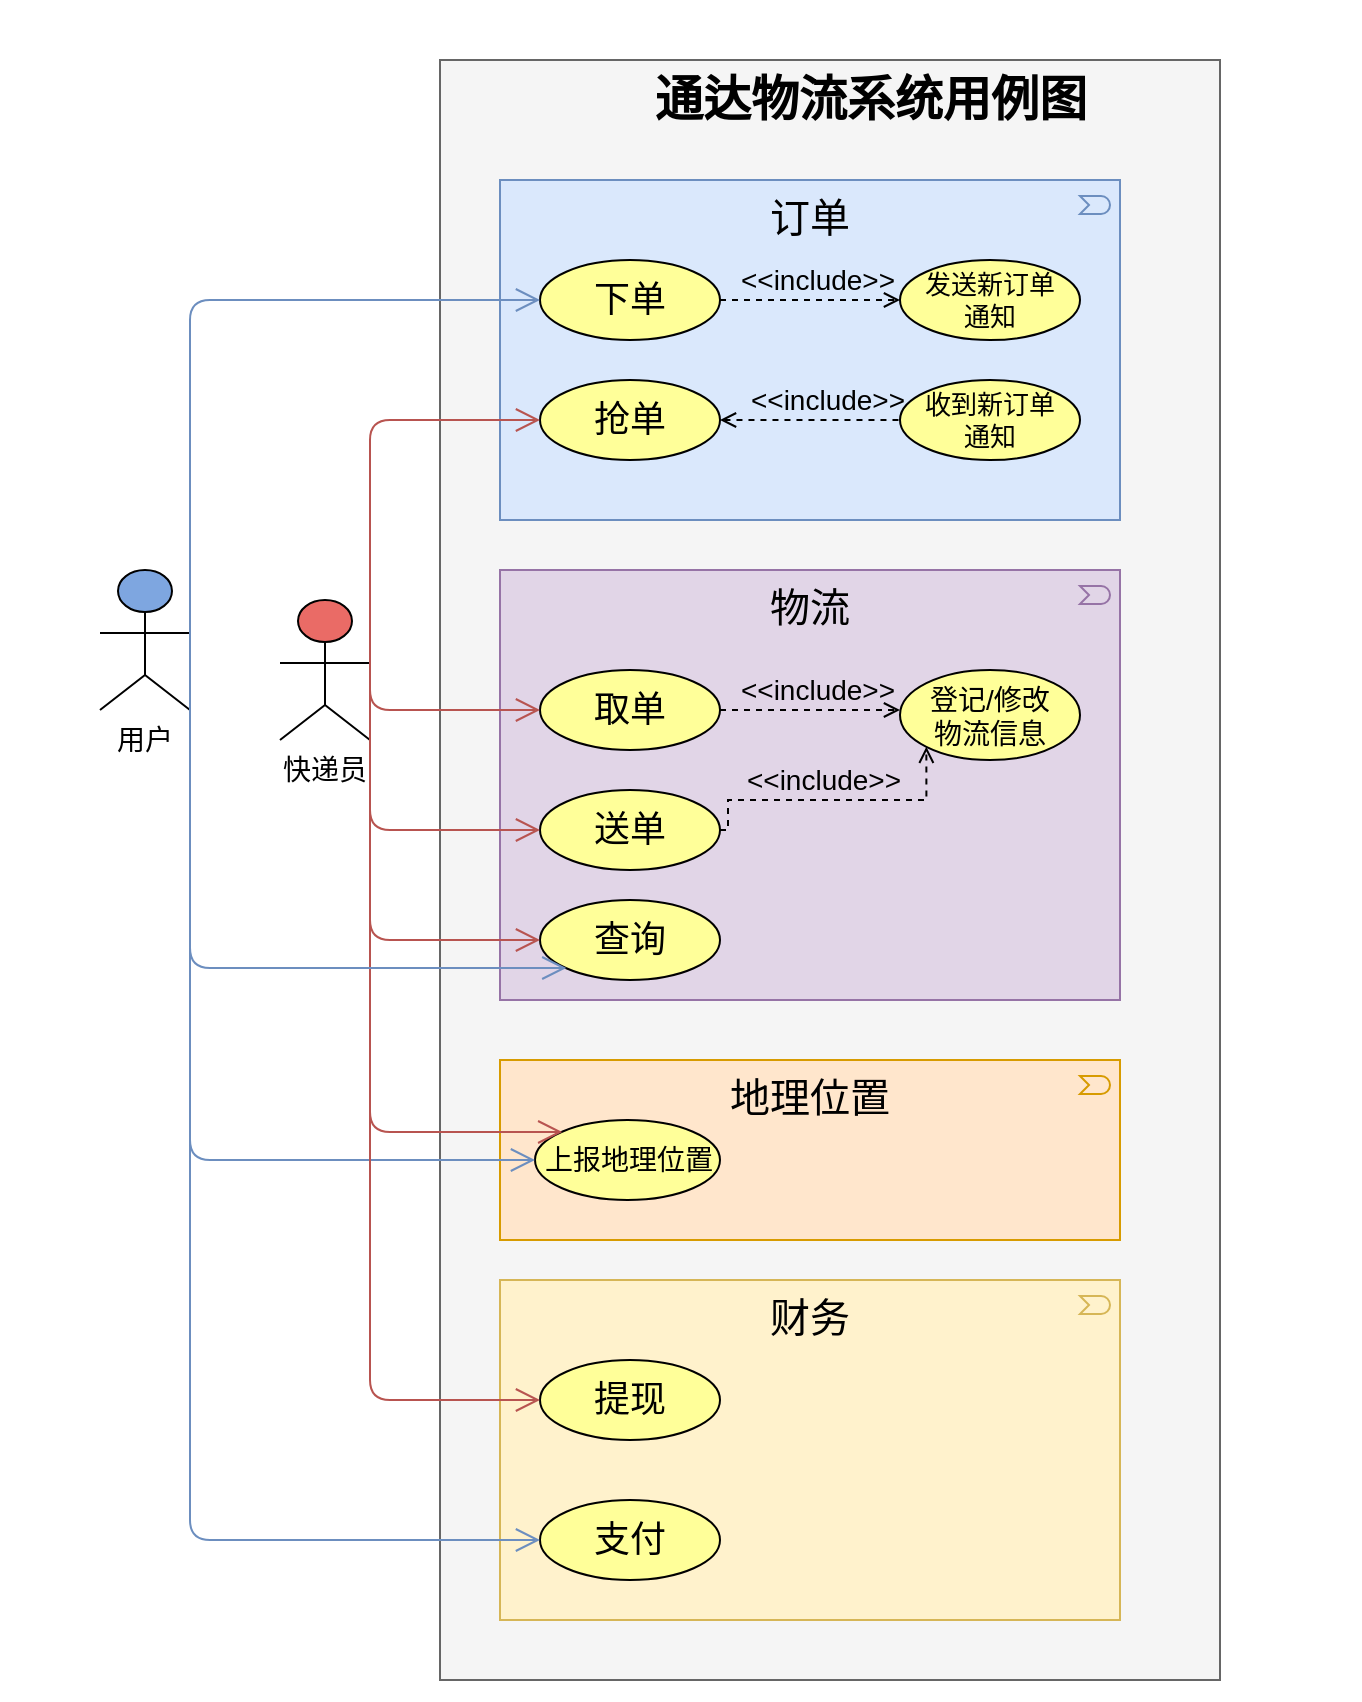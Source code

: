 <mxfile version="13.6.2" type="device"><diagram id="6I0OCvxSQrVGMHxT2VVA" name="Page-1"><mxGraphModel dx="1038" dy="641" grid="1" gridSize="10" guides="1" tooltips="1" connect="1" arrows="1" fold="1" page="1" pageScale="1" pageWidth="850" pageHeight="1100" math="0" shadow="0"><root><mxCell id="0"/><mxCell id="1" parent="0"/><mxCell id="8pRNfY_IsPI3rUzJ7Hxp-82" value="" style="whiteSpace=wrap;html=1;strokeWidth=1;fontSize=14;strokeColor=none;" vertex="1" parent="1"><mxGeometry x="10" y="130" width="680" height="850" as="geometry"/></mxCell><mxCell id="dKdSaXE48SgPbhcamS2K-32" value="" style="whiteSpace=wrap;html=1;strokeWidth=1;fontSize=14;fillColor=#f5f5f5;strokeColor=#666666;fontColor=#333333;" parent="1" vertex="1"><mxGeometry x="230" y="160" width="390" height="810" as="geometry"/></mxCell><mxCell id="dKdSaXE48SgPbhcamS2K-33" value="订单" style="html=1;whiteSpace=wrap;shape=mxgraph.archimate3.application;appType=event;archiType=square;fontSize=20;verticalAlign=top;fillColor=#dae8fc;strokeColor=#6c8ebf;" parent="1" vertex="1"><mxGeometry x="260" y="220" width="310" height="170" as="geometry"/></mxCell><mxCell id="dKdSaXE48SgPbhcamS2K-62" value="用户" style="html=1;whiteSpace=wrap;shape=mxgraph.archimate3.actor;fontSize=14;horizontal=1;fontStyle=0;verticalAlign=top;align=center;labelPosition=center;verticalLabelPosition=bottom;fillColor=#7EA6E0;" parent="1" vertex="1"><mxGeometry x="60" y="415" width="45" height="70" as="geometry"/></mxCell><mxCell id="dKdSaXE48SgPbhcamS2K-63" value="通达物流系统用例图" style="text;strokeColor=none;fillColor=none;html=1;fontSize=24;fontStyle=1;verticalAlign=middle;align=center;" parent="1" vertex="1"><mxGeometry x="240" y="160" width="410" height="40" as="geometry"/></mxCell><mxCell id="8pRNfY_IsPI3rUzJ7Hxp-50" value="" style="edgeStyle=orthogonalEdgeStyle;rounded=0;orthogonalLoop=1;jettySize=auto;html=1;dashed=1;startArrow=none;startFill=0;endArrow=open;endFill=0;fontSize=14;exitX=1;exitY=0.5;exitDx=0;exitDy=0;entryX=0;entryY=0.5;entryDx=0;entryDy=0;" edge="1" parent="1" source="8pRNfY_IsPI3rUzJ7Hxp-10" target="8pRNfY_IsPI3rUzJ7Hxp-33"><mxGeometry relative="1" as="geometry"/></mxCell><mxCell id="8pRNfY_IsPI3rUzJ7Hxp-10" value="下单" style="ellipse;whiteSpace=wrap;html=1;fillColor=#FFFF99;metaEdit=0;fontSize=18;" vertex="1" parent="1"><mxGeometry x="280" y="260" width="90" height="40" as="geometry"/></mxCell><mxCell id="8pRNfY_IsPI3rUzJ7Hxp-13" value="财务" style="html=1;whiteSpace=wrap;fillColor=#fff2cc;shape=mxgraph.archimate3.application;appType=event;archiType=square;fontSize=20;verticalAlign=top;strokeColor=#d6b656;" vertex="1" parent="1"><mxGeometry x="260" y="770" width="310" height="170" as="geometry"/></mxCell><mxCell id="8pRNfY_IsPI3rUzJ7Hxp-14" value="支付" style="ellipse;whiteSpace=wrap;html=1;fillColor=#FFFF99;metaEdit=0;fontSize=18;" vertex="1" parent="1"><mxGeometry x="280" y="880" width="90" height="40" as="geometry"/></mxCell><mxCell id="8pRNfY_IsPI3rUzJ7Hxp-15" value="提现" style="ellipse;whiteSpace=wrap;html=1;fillColor=#FFFF99;metaEdit=0;fontSize=18;" vertex="1" parent="1"><mxGeometry x="280" y="810" width="90" height="40" as="geometry"/></mxCell><mxCell id="8pRNfY_IsPI3rUzJ7Hxp-16" value="物流" style="html=1;whiteSpace=wrap;fillColor=#e1d5e7;shape=mxgraph.archimate3.application;appType=event;archiType=square;fontSize=20;verticalAlign=top;strokeColor=#9673a6;" vertex="1" parent="1"><mxGeometry x="260" y="415" width="310" height="215" as="geometry"/></mxCell><mxCell id="8pRNfY_IsPI3rUzJ7Hxp-20" value="快递员" style="html=1;whiteSpace=wrap;shape=mxgraph.archimate3.actor;fontSize=14;horizontal=1;fontStyle=0;verticalAlign=top;align=center;labelPosition=center;verticalLabelPosition=bottom;fillColor=#EA6B66;" vertex="1" parent="1"><mxGeometry x="150" y="430" width="45" height="70" as="geometry"/></mxCell><mxCell id="8pRNfY_IsPI3rUzJ7Hxp-21" style="edgeStyle=elbowEdgeStyle;rounded=1;elbow=vertical;html=1;startSize=10;endArrow=open;endFill=0;endSize=10;jettySize=auto;orthogonalLoop=1;strokeColor=#6c8ebf;fontSize=14;exitX=1;exitY=0.45;exitDx=0;exitDy=0;exitPerimeter=0;entryX=0;entryY=0.5;entryDx=0;entryDy=0;fillColor=#dae8fc;" edge="1" parent="1" source="dKdSaXE48SgPbhcamS2K-62" target="8pRNfY_IsPI3rUzJ7Hxp-10"><mxGeometry relative="1" as="geometry"><Array as="points"><mxPoint x="220" y="280"/></Array><mxPoint x="245.5" y="415.0" as="sourcePoint"/><mxPoint x="340" y="415" as="targetPoint"/></mxGeometry></mxCell><mxCell id="8pRNfY_IsPI3rUzJ7Hxp-27" value="地理位置" style="html=1;whiteSpace=wrap;shape=mxgraph.archimate3.application;appType=event;archiType=square;fontSize=20;verticalAlign=top;fillColor=#ffe6cc;strokeColor=#d79b00;" vertex="1" parent="1"><mxGeometry x="260" y="660" width="310" height="90" as="geometry"/></mxCell><mxCell id="8pRNfY_IsPI3rUzJ7Hxp-28" value="上报地理位置" style="ellipse;whiteSpace=wrap;html=1;fillColor=#FFFF99;metaEdit=0;fontSize=14;" vertex="1" parent="1"><mxGeometry x="277.5" y="690" width="92.5" height="40" as="geometry"/></mxCell><mxCell id="8pRNfY_IsPI3rUzJ7Hxp-30" value="查询" style="ellipse;whiteSpace=wrap;html=1;fillColor=#FFFF99;metaEdit=0;fontSize=18;" vertex="1" parent="1"><mxGeometry x="280" y="580" width="90" height="40" as="geometry"/></mxCell><mxCell id="8pRNfY_IsPI3rUzJ7Hxp-33" value="发送新订单&lt;br style=&quot;font-size: 13px;&quot;&gt;通知" style="ellipse;whiteSpace=wrap;html=1;fillColor=#FFFF99;metaEdit=0;fontSize=13;" vertex="1" parent="1"><mxGeometry x="460" y="260" width="90" height="40" as="geometry"/></mxCell><mxCell id="8pRNfY_IsPI3rUzJ7Hxp-40" value="抢单" style="ellipse;whiteSpace=wrap;html=1;fillColor=#FFFF99;metaEdit=0;fontSize=18;" vertex="1" parent="1"><mxGeometry x="280" y="320" width="90" height="40" as="geometry"/></mxCell><mxCell id="8pRNfY_IsPI3rUzJ7Hxp-46" value="取单" style="ellipse;whiteSpace=wrap;html=1;fillColor=#FFFF99;metaEdit=0;fontSize=18;" vertex="1" parent="1"><mxGeometry x="280" y="465" width="90" height="40" as="geometry"/></mxCell><mxCell id="8pRNfY_IsPI3rUzJ7Hxp-47" value="送单" style="ellipse;whiteSpace=wrap;html=1;fillColor=#FFFF99;metaEdit=0;fontSize=18;" vertex="1" parent="1"><mxGeometry x="280" y="525" width="90" height="40" as="geometry"/></mxCell><mxCell id="8pRNfY_IsPI3rUzJ7Hxp-17" value="&lt;font style=&quot;font-size: 14px;&quot;&gt;登记/修改&lt;br style=&quot;font-size: 14px;&quot;&gt;物流信息&lt;/font&gt;" style="ellipse;whiteSpace=wrap;html=1;fillColor=#FFFF99;metaEdit=0;fontSize=14;" vertex="1" parent="1"><mxGeometry x="460" y="465" width="90" height="45" as="geometry"/></mxCell><mxCell id="8pRNfY_IsPI3rUzJ7Hxp-49" value="收到新订单&lt;br style=&quot;font-size: 13px&quot;&gt;通知" style="ellipse;whiteSpace=wrap;html=1;fillColor=#FFFF99;metaEdit=0;fontSize=13;" vertex="1" parent="1"><mxGeometry x="460" y="320" width="90" height="40" as="geometry"/></mxCell><mxCell id="8pRNfY_IsPI3rUzJ7Hxp-54" value="&amp;lt;&amp;lt;include&amp;gt;&amp;gt;" style="text;html=1;strokeColor=none;fillColor=none;align=center;verticalAlign=middle;whiteSpace=wrap;rounded=0;shadow=0;comic=0;sketch=0;fontSize=14;" vertex="1" parent="1"><mxGeometry x="399.25" y="260" width="40" height="20" as="geometry"/></mxCell><mxCell id="8pRNfY_IsPI3rUzJ7Hxp-57" style="edgeStyle=elbowEdgeStyle;rounded=1;elbow=vertical;html=1;startSize=10;endArrow=open;endFill=0;endSize=10;jettySize=auto;orthogonalLoop=1;strokeColor=#b85450;fontSize=14;exitX=1;exitY=0.45;exitDx=0;exitDy=0;exitPerimeter=0;entryX=0;entryY=0.5;entryDx=0;entryDy=0;fillColor=#f8cecc;" edge="1" parent="1" source="8pRNfY_IsPI3rUzJ7Hxp-20" target="8pRNfY_IsPI3rUzJ7Hxp-40"><mxGeometry relative="1" as="geometry"><Array as="points"><mxPoint x="210" y="340"/></Array><mxPoint x="145" y="346.5" as="sourcePoint"/><mxPoint x="290" y="290" as="targetPoint"/></mxGeometry></mxCell><mxCell id="8pRNfY_IsPI3rUzJ7Hxp-58" style="edgeStyle=elbowEdgeStyle;rounded=1;elbow=vertical;html=1;startSize=10;endArrow=open;endFill=0;endSize=10;jettySize=auto;orthogonalLoop=1;strokeColor=#6c8ebf;fontSize=14;entryX=0;entryY=0.5;entryDx=0;entryDy=0;fillColor=#dae8fc;exitX=1;exitY=0.45;exitDx=0;exitDy=0;exitPerimeter=0;" edge="1" parent="1" source="dKdSaXE48SgPbhcamS2K-62" target="8pRNfY_IsPI3rUzJ7Hxp-14"><mxGeometry relative="1" as="geometry"><Array as="points"><mxPoint x="200" y="900"/></Array><mxPoint x="160" y="360" as="sourcePoint"/><mxPoint x="290" y="290" as="targetPoint"/></mxGeometry></mxCell><mxCell id="8pRNfY_IsPI3rUzJ7Hxp-59" style="edgeStyle=elbowEdgeStyle;rounded=1;elbow=vertical;html=1;startSize=10;endArrow=open;endFill=0;endSize=10;jettySize=auto;orthogonalLoop=1;strokeColor=#6c8ebf;fontSize=14;entryX=0;entryY=0.5;entryDx=0;entryDy=0;fillColor=#dae8fc;exitX=1;exitY=0.45;exitDx=0;exitDy=0;exitPerimeter=0;" edge="1" parent="1" source="dKdSaXE48SgPbhcamS2K-62" target="8pRNfY_IsPI3rUzJ7Hxp-28"><mxGeometry relative="1" as="geometry"><Array as="points"><mxPoint x="190" y="710"/></Array><mxPoint x="145" y="346.5" as="sourcePoint"/><mxPoint x="290" y="800.0" as="targetPoint"/></mxGeometry></mxCell><mxCell id="8pRNfY_IsPI3rUzJ7Hxp-62" value="" style="edgeStyle=orthogonalEdgeStyle;rounded=0;orthogonalLoop=1;jettySize=auto;html=1;dashed=1;startArrow=open;startFill=0;endArrow=none;endFill=0;fontSize=14;entryX=0;entryY=0.5;entryDx=0;entryDy=0;exitX=1;exitY=0.5;exitDx=0;exitDy=0;" edge="1" parent="1" source="8pRNfY_IsPI3rUzJ7Hxp-40" target="8pRNfY_IsPI3rUzJ7Hxp-49"><mxGeometry relative="1" as="geometry"><mxPoint x="375" y="340" as="sourcePoint"/><mxPoint x="465.0" y="340" as="targetPoint"/></mxGeometry></mxCell><mxCell id="8pRNfY_IsPI3rUzJ7Hxp-63" value="&amp;lt;&amp;lt;include&amp;gt;&amp;gt;" style="text;html=1;strokeColor=none;fillColor=none;align=center;verticalAlign=middle;whiteSpace=wrap;rounded=0;shadow=0;comic=0;sketch=0;fontSize=14;" vertex="1" parent="1"><mxGeometry x="404.25" y="320" width="40" height="20" as="geometry"/></mxCell><mxCell id="8pRNfY_IsPI3rUzJ7Hxp-64" style="edgeStyle=elbowEdgeStyle;rounded=1;elbow=vertical;html=1;startSize=10;endArrow=open;endFill=0;endSize=10;jettySize=auto;orthogonalLoop=1;strokeColor=#b85450;fontSize=14;entryX=0;entryY=0.5;entryDx=0;entryDy=0;fillColor=#f8cecc;exitX=1;exitY=0.45;exitDx=0;exitDy=0;exitPerimeter=0;" edge="1" parent="1" source="8pRNfY_IsPI3rUzJ7Hxp-20" target="8pRNfY_IsPI3rUzJ7Hxp-46"><mxGeometry relative="1" as="geometry"><Array as="points"><mxPoint x="240" y="485"/></Array><mxPoint x="200" y="460" as="sourcePoint"/><mxPoint x="290" y="350" as="targetPoint"/></mxGeometry></mxCell><mxCell id="8pRNfY_IsPI3rUzJ7Hxp-65" style="edgeStyle=elbowEdgeStyle;rounded=1;elbow=vertical;html=1;startSize=10;endArrow=open;endFill=0;endSize=10;jettySize=auto;orthogonalLoop=1;strokeColor=#b85450;fontSize=14;fillColor=#f8cecc;exitX=1;exitY=0.45;exitDx=0;exitDy=0;exitPerimeter=0;" edge="1" parent="1" source="8pRNfY_IsPI3rUzJ7Hxp-20"><mxGeometry relative="1" as="geometry"><Array as="points"><mxPoint x="240" y="545"/></Array><mxPoint x="205" y="471.5" as="sourcePoint"/><mxPoint x="280" y="545" as="targetPoint"/></mxGeometry></mxCell><mxCell id="8pRNfY_IsPI3rUzJ7Hxp-67" style="edgeStyle=elbowEdgeStyle;rounded=1;elbow=vertical;html=1;startSize=10;endArrow=open;endFill=0;endSize=10;jettySize=auto;orthogonalLoop=1;strokeColor=#b85450;fontSize=14;fillColor=#f8cecc;exitX=1;exitY=0.45;exitDx=0;exitDy=0;exitPerimeter=0;entryX=0;entryY=0;entryDx=0;entryDy=0;" edge="1" parent="1" source="8pRNfY_IsPI3rUzJ7Hxp-20" target="8pRNfY_IsPI3rUzJ7Hxp-28"><mxGeometry relative="1" as="geometry"><Array as="points"><mxPoint x="240" y="696"/></Array><mxPoint x="205" y="471.5" as="sourcePoint"/><mxPoint x="290" y="555.0" as="targetPoint"/></mxGeometry></mxCell><mxCell id="8pRNfY_IsPI3rUzJ7Hxp-70" value="" style="edgeStyle=orthogonalEdgeStyle;rounded=0;orthogonalLoop=1;jettySize=auto;html=1;dashed=1;startArrow=none;startFill=0;endArrow=open;endFill=0;fontSize=14;exitX=1;exitY=0.5;exitDx=0;exitDy=0;entryX=0;entryY=0.5;entryDx=0;entryDy=0;" edge="1" parent="1"><mxGeometry relative="1" as="geometry"><mxPoint x="370" y="485" as="sourcePoint"/><mxPoint x="460.0" y="485" as="targetPoint"/></mxGeometry></mxCell><mxCell id="8pRNfY_IsPI3rUzJ7Hxp-71" value="&amp;lt;&amp;lt;include&amp;gt;&amp;gt;" style="text;html=1;strokeColor=none;fillColor=none;align=center;verticalAlign=middle;whiteSpace=wrap;rounded=0;shadow=0;comic=0;sketch=0;fontSize=14;" vertex="1" parent="1"><mxGeometry x="399.25" y="465" width="40" height="20" as="geometry"/></mxCell><mxCell id="8pRNfY_IsPI3rUzJ7Hxp-74" value="" style="edgeStyle=orthogonalEdgeStyle;rounded=0;orthogonalLoop=1;jettySize=auto;html=1;dashed=1;startArrow=none;startFill=0;endArrow=open;endFill=0;fontSize=14;exitX=1;exitY=0.5;exitDx=0;exitDy=0;entryX=0;entryY=1;entryDx=0;entryDy=0;" edge="1" parent="1" source="8pRNfY_IsPI3rUzJ7Hxp-47" target="8pRNfY_IsPI3rUzJ7Hxp-17"><mxGeometry relative="1" as="geometry"><mxPoint x="374.25" y="549" as="sourcePoint"/><mxPoint x="464.25" y="549" as="targetPoint"/><Array as="points"><mxPoint x="374" y="545"/><mxPoint x="374" y="530"/><mxPoint x="473" y="530"/></Array></mxGeometry></mxCell><mxCell id="8pRNfY_IsPI3rUzJ7Hxp-75" value="&amp;lt;&amp;lt;include&amp;gt;&amp;gt;" style="text;html=1;strokeColor=none;fillColor=none;align=center;verticalAlign=middle;whiteSpace=wrap;rounded=0;shadow=0;comic=0;sketch=0;fontSize=14;" vertex="1" parent="1"><mxGeometry x="401.5" y="510" width="40" height="20" as="geometry"/></mxCell><mxCell id="8pRNfY_IsPI3rUzJ7Hxp-79" style="edgeStyle=elbowEdgeStyle;rounded=1;elbow=vertical;html=1;startSize=10;endArrow=open;endFill=0;endSize=10;jettySize=auto;orthogonalLoop=1;strokeColor=#b85450;fontSize=14;fillColor=#f8cecc;exitX=1;exitY=0.45;exitDx=0;exitDy=0;exitPerimeter=0;entryX=0;entryY=0.5;entryDx=0;entryDy=0;" edge="1" parent="1" source="8pRNfY_IsPI3rUzJ7Hxp-20" target="8pRNfY_IsPI3rUzJ7Hxp-30"><mxGeometry relative="1" as="geometry"><Array as="points"><mxPoint x="240" y="600"/></Array><mxPoint x="205" y="471.5" as="sourcePoint"/><mxPoint x="290" y="555.0" as="targetPoint"/></mxGeometry></mxCell><mxCell id="8pRNfY_IsPI3rUzJ7Hxp-80" style="edgeStyle=elbowEdgeStyle;rounded=1;elbow=vertical;html=1;startSize=10;endArrow=open;endFill=0;endSize=10;jettySize=auto;orthogonalLoop=1;strokeColor=#b85450;fontSize=14;fillColor=#f8cecc;exitX=1;exitY=0.45;exitDx=0;exitDy=0;exitPerimeter=0;entryX=0;entryY=0.5;entryDx=0;entryDy=0;" edge="1" parent="1" source="8pRNfY_IsPI3rUzJ7Hxp-20" target="8pRNfY_IsPI3rUzJ7Hxp-15"><mxGeometry relative="1" as="geometry"><Array as="points"><mxPoint x="230" y="830"/></Array><mxPoint x="205" y="471.5" as="sourcePoint"/><mxPoint x="301.177" y="705.802" as="targetPoint"/></mxGeometry></mxCell><mxCell id="8pRNfY_IsPI3rUzJ7Hxp-81" style="edgeStyle=elbowEdgeStyle;rounded=1;elbow=vertical;html=1;startSize=10;endArrow=open;endFill=0;endSize=10;jettySize=auto;orthogonalLoop=1;strokeColor=#6c8ebf;fontSize=14;entryX=0;entryY=1;entryDx=0;entryDy=0;fillColor=#dae8fc;exitX=1;exitY=0.45;exitDx=0;exitDy=0;exitPerimeter=0;" edge="1" parent="1" source="dKdSaXE48SgPbhcamS2K-62" target="8pRNfY_IsPI3rUzJ7Hxp-30"><mxGeometry relative="1" as="geometry"><Array as="points"><mxPoint x="200" y="614"/></Array><mxPoint x="115" y="456.5" as="sourcePoint"/><mxPoint x="287.5" y="720.0" as="targetPoint"/></mxGeometry></mxCell></root></mxGraphModel></diagram></mxfile>